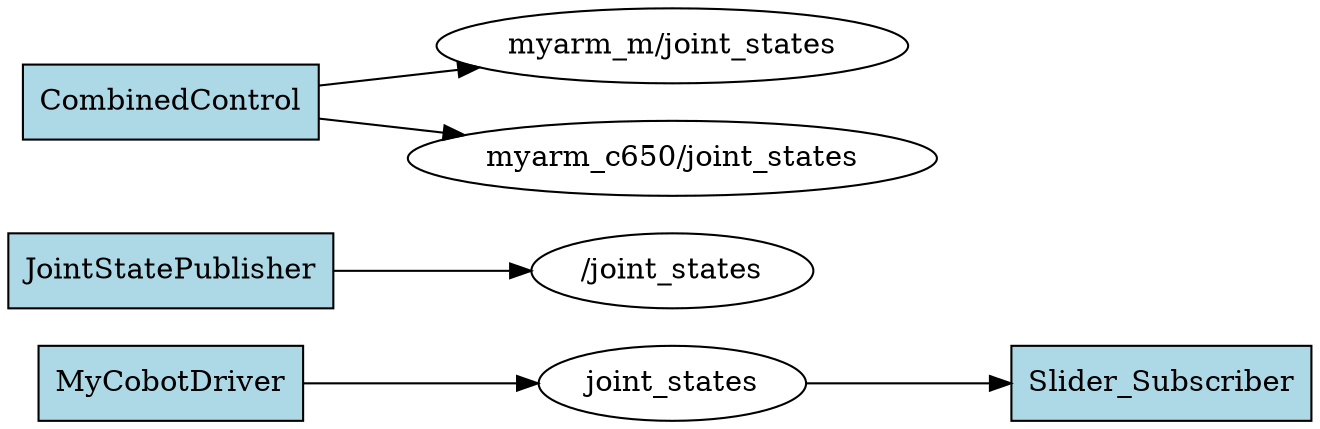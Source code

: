 digraph ROS2_Computation_Graph {
  rankdir=LR;
  node [shape=box, style=filled, fillcolor=lightgray];
  "joint_states" [shape=ellipse, fillcolor=white];
  "MyCobotDriver" -> "joint_states";
  "joint_states" -> "Slider_Subscriber";
  "/joint_states" [shape=ellipse, fillcolor=white];
  "JointStatePublisher" -> "/joint_states";
  "myarm_m/joint_states" [shape=ellipse, fillcolor=white];
  "CombinedControl" -> "myarm_m/joint_states";
  "myarm_c650/joint_states" [shape=ellipse, fillcolor=white];
  "CombinedControl" -> "myarm_c650/joint_states";
  "JointStatePublisher" [shape=box, fillcolor=lightblue];
  "MyCobotDriver" [shape=box, fillcolor=lightblue];
  "Slider_Subscriber" [shape=box, fillcolor=lightblue];
  "CombinedControl" [shape=box, fillcolor=lightblue];
}